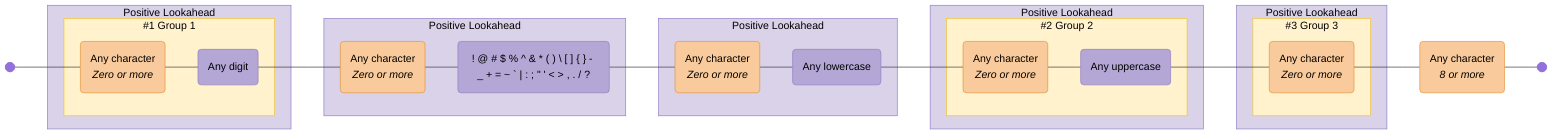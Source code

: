 graph LR
  accTitle: "Regex: (?=(.*[0-9]))(?=.*[\\!@#$%^&*()\\\\[\\]{}\\-_+=~`|:;\"'<>,./?])(?=.*[a-z])(?=(.*[A-Z]))(?=(.*)).{8,}"
  accDescr: "Generated with regex-to-mermaid@1.0.3"

  %% Nodes
  start@{ shape: f-circ };
  fin@{ shape: f-circ };
  literal_1("Any character<br><i>Zero or more</i>"):::literal;
  char_class_1("Any digit"):::char-class;
  literal_2("Any character<br><i>Zero or more</i>"):::literal;
  char_class_2("! @ # $ % ^ & * ( ) \ [ ] { } - _ + = ~ ` | : ; #quot; ' < > , . / ?"):::char-class;
  literal_3("Any character<br><i>Zero or more</i>"):::literal;
  char_class_3("Any lowercase"):::char-class;
  literal_4("Any character<br><i>Zero or more</i>"):::literal;
  char_class_4("Any uppercase"):::char-class;
  literal_5("Any character<br><i>Zero or more</i>"):::literal;
  literal_6("Any character<br><i>8 or more</i>"):::literal;

  %% Subgraphs
  subgraph standard_1 ["#1 Group 1"]
    literal_1
    char_class_1
  end

  subgraph positive_lookahead_1 ["Positive Lookahead"]
    standard_1
  end

  subgraph positive_lookahead_2 ["Positive Lookahead"]
    literal_2
    char_class_2
  end

  subgraph positive_lookahead_3 ["Positive Lookahead"]
    literal_3
    char_class_3
  end

  subgraph standard_2 ["#2 Group 2"]
    literal_4
    char_class_4
  end

  subgraph positive_lookahead_4 ["Positive Lookahead"]
    standard_2
  end

  subgraph standard_3 ["#3 Group 3"]
    literal_5
  end

  subgraph positive_lookahead_5 ["Positive Lookahead"]
    standard_3
  end

  %% Edges
  start --- literal_1;
  literal_1 --- char_class_1;
  char_class_1 --- literal_2;
  literal_2 --- char_class_2;
  char_class_2 --- literal_3;
  literal_3 --- char_class_3;
  char_class_3 --- literal_4;
  literal_4 --- char_class_4;
  char_class_4 --- literal_5;
  literal_5 --- literal_6;
  literal_6 --- fin;

  %% Styles
  %% Node Styling
  classDef literal fill:#F9CB9C,stroke:#E69138,color:#000000;
  classDef char-class fill:#B4A7D6,stroke:#8E7CC3,color:#000000;

  %% Group Styling
  classDef standard fill:#FFF2CC,stroke:#F1C232,color:#000000;
  classDef positive-lookahead fill:#D9D2E9,stroke:#8E7CC3,color:#000000;

  %% Apply Group Classes
  class standard_1,standard_2,standard_3 standard;
  class positive_lookahead_1,positive_lookahead_2,positive_lookahead_3,positive_lookahead_4,positive_lookahead_5 positive-lookahead;